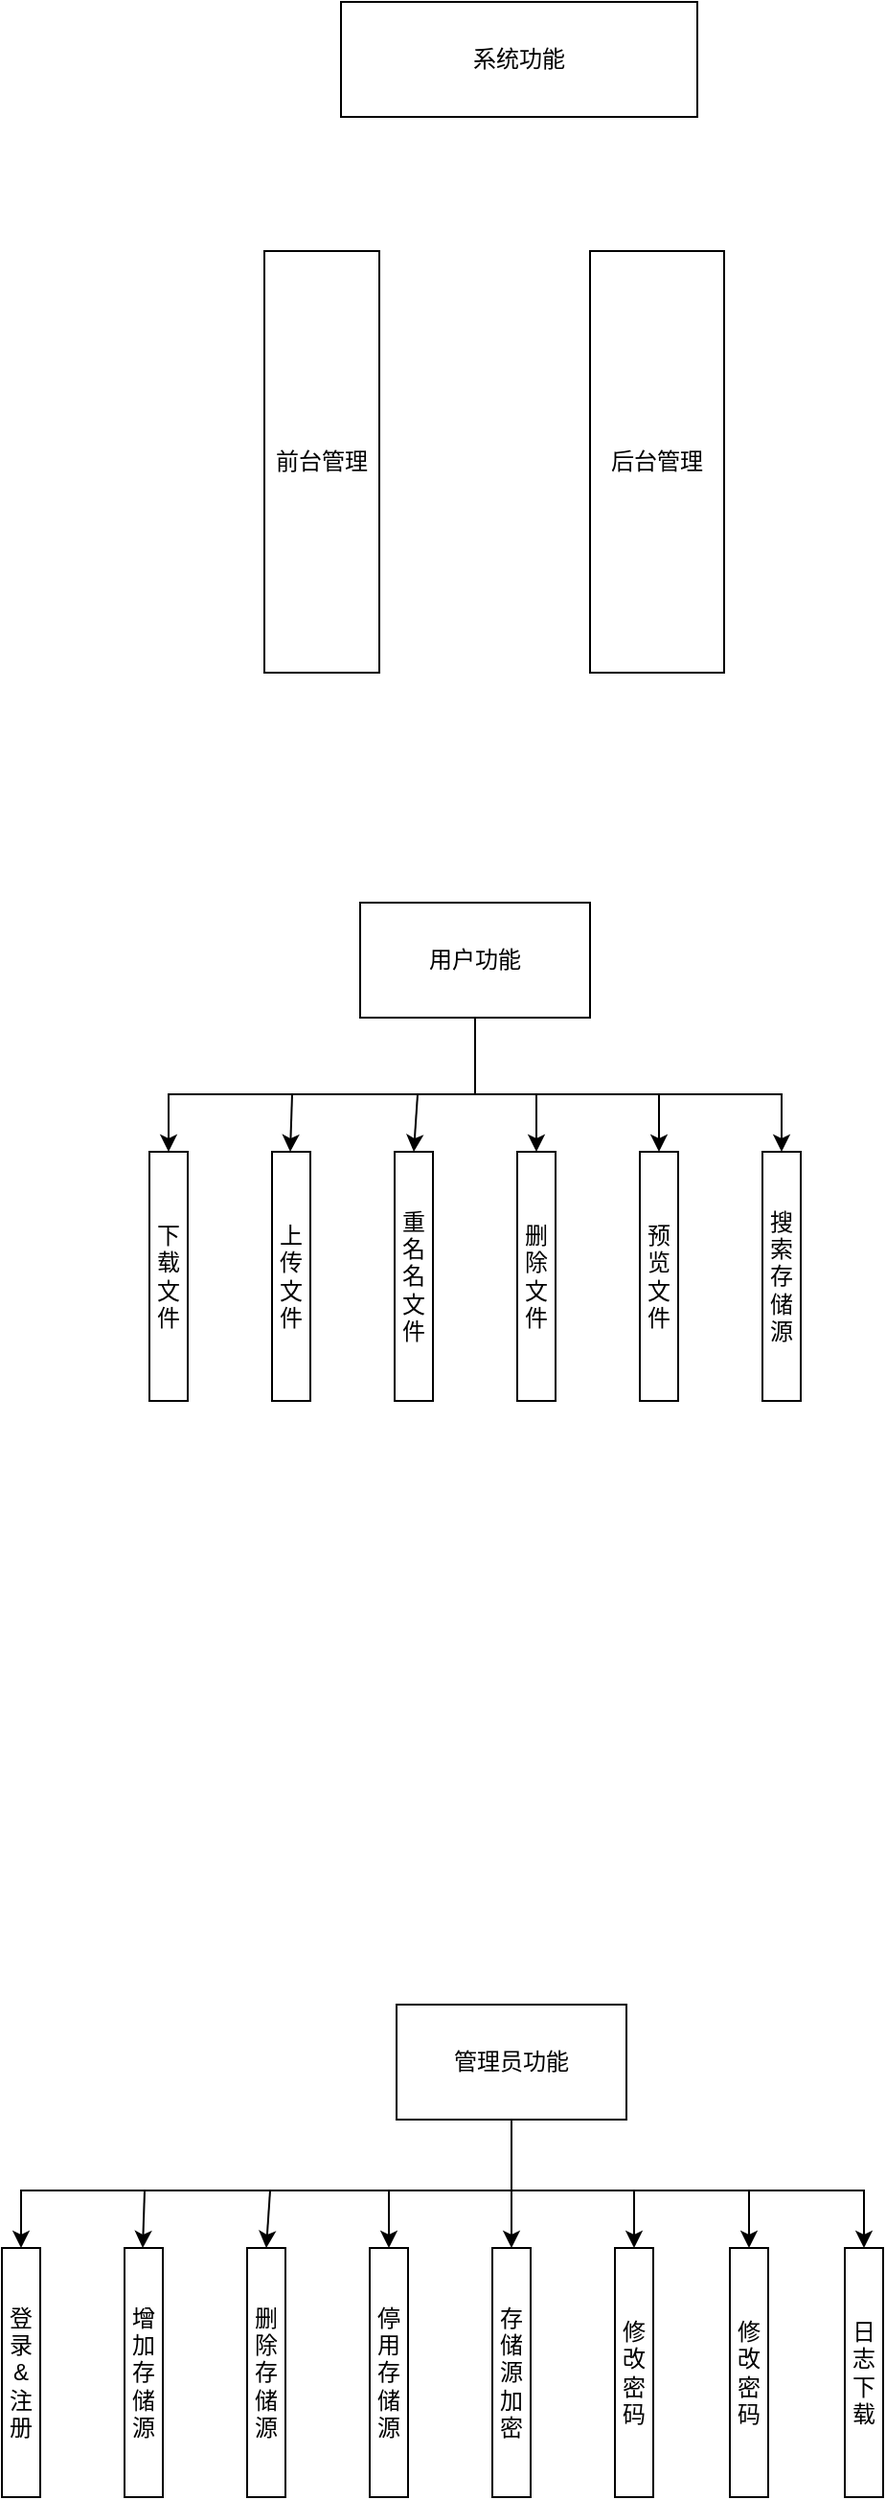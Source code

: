 <mxfile version="22.1.11" type="github">
  <diagram name="系统功能" id="VV4417I0wdI1PhkH-pq5">
    <mxGraphModel dx="1434" dy="818" grid="1" gridSize="10" guides="1" tooltips="1" connect="1" arrows="1" fold="1" page="1" pageScale="1" pageWidth="827" pageHeight="1169" math="0" shadow="0">
      <root>
        <mxCell id="0" />
        <mxCell id="1" parent="0" />
        <mxCell id="Yb6XYb1sn83ZiJOY77YM-1" value="系统功能" style="rounded=0;whiteSpace=wrap;html=1;" vertex="1" parent="1">
          <mxGeometry x="340" y="220" width="186" height="60" as="geometry" />
        </mxCell>
        <mxCell id="Yb6XYb1sn83ZiJOY77YM-2" value="前台管理" style="rounded=0;whiteSpace=wrap;html=1;" vertex="1" parent="1">
          <mxGeometry x="300" y="350" width="60" height="220" as="geometry" />
        </mxCell>
        <mxCell id="Yb6XYb1sn83ZiJOY77YM-4" value="后台管理" style="rounded=0;whiteSpace=wrap;html=1;verticalAlign=middle;" vertex="1" parent="1">
          <mxGeometry x="470" y="350" width="70" height="220" as="geometry" />
        </mxCell>
        <mxCell id="Yb6XYb1sn83ZiJOY77YM-5" value="用户功能" style="rounded=0;whiteSpace=wrap;html=1;" vertex="1" parent="1">
          <mxGeometry x="350" y="690" width="120" height="60" as="geometry" />
        </mxCell>
        <mxCell id="Yb6XYb1sn83ZiJOY77YM-6" value="下载文件" style="rounded=0;whiteSpace=wrap;html=1;" vertex="1" parent="1">
          <mxGeometry x="240" y="820" width="20" height="130" as="geometry" />
        </mxCell>
        <mxCell id="Yb6XYb1sn83ZiJOY77YM-8" value="上传文件" style="rounded=0;whiteSpace=wrap;html=1;" vertex="1" parent="1">
          <mxGeometry x="304" y="820" width="20" height="130" as="geometry" />
        </mxCell>
        <mxCell id="Yb6XYb1sn83ZiJOY77YM-9" value="重名名文件" style="rounded=0;whiteSpace=wrap;html=1;" vertex="1" parent="1">
          <mxGeometry x="368" y="820" width="20" height="130" as="geometry" />
        </mxCell>
        <mxCell id="Yb6XYb1sn83ZiJOY77YM-10" value="删除文件" style="rounded=0;whiteSpace=wrap;html=1;" vertex="1" parent="1">
          <mxGeometry x="432" y="820" width="20" height="130" as="geometry" />
        </mxCell>
        <mxCell id="Yb6XYb1sn83ZiJOY77YM-11" value="预览文件" style="rounded=0;whiteSpace=wrap;html=1;" vertex="1" parent="1">
          <mxGeometry x="496" y="820" width="20" height="130" as="geometry" />
        </mxCell>
        <mxCell id="Yb6XYb1sn83ZiJOY77YM-12" value="搜索存储源" style="rounded=0;whiteSpace=wrap;html=1;" vertex="1" parent="1">
          <mxGeometry x="560" y="820" width="20" height="130" as="geometry" />
        </mxCell>
        <mxCell id="Yb6XYb1sn83ZiJOY77YM-13" value="" style="endArrow=classic;html=1;rounded=0;entryX=0.5;entryY=0;entryDx=0;entryDy=0;" edge="1" parent="1" target="Yb6XYb1sn83ZiJOY77YM-6">
          <mxGeometry width="50" height="50" relative="1" as="geometry">
            <mxPoint x="410" y="750" as="sourcePoint" />
            <mxPoint x="250" y="810" as="targetPoint" />
            <Array as="points">
              <mxPoint x="410" y="790" />
              <mxPoint x="250" y="790" />
            </Array>
          </mxGeometry>
        </mxCell>
        <mxCell id="Yb6XYb1sn83ZiJOY77YM-15" value="" style="endArrow=classic;html=1;rounded=0;entryX=0.25;entryY=0;entryDx=0;entryDy=0;" edge="1" parent="1">
          <mxGeometry width="50" height="50" relative="1" as="geometry">
            <mxPoint x="314.5" y="790" as="sourcePoint" />
            <mxPoint x="313.5" y="820" as="targetPoint" />
          </mxGeometry>
        </mxCell>
        <mxCell id="Yb6XYb1sn83ZiJOY77YM-16" value="" style="endArrow=classic;html=1;rounded=0;entryX=0.5;entryY=0;entryDx=0;entryDy=0;" edge="1" parent="1" target="Yb6XYb1sn83ZiJOY77YM-9">
          <mxGeometry width="50" height="50" relative="1" as="geometry">
            <mxPoint x="380" y="790" as="sourcePoint" />
            <mxPoint x="309" y="820" as="targetPoint" />
          </mxGeometry>
        </mxCell>
        <mxCell id="Yb6XYb1sn83ZiJOY77YM-17" value="" style="endArrow=classic;html=1;rounded=0;entryX=0.5;entryY=0;entryDx=0;entryDy=0;entryPerimeter=0;" edge="1" parent="1" target="Yb6XYb1sn83ZiJOY77YM-12">
          <mxGeometry width="50" height="50" relative="1" as="geometry">
            <mxPoint x="410" y="790" as="sourcePoint" />
            <mxPoint x="590" y="790" as="targetPoint" />
            <Array as="points">
              <mxPoint x="570" y="790" />
              <mxPoint x="570" y="800" />
            </Array>
          </mxGeometry>
        </mxCell>
        <mxCell id="Yb6XYb1sn83ZiJOY77YM-18" value="" style="endArrow=classic;html=1;rounded=0;entryX=0.5;entryY=0;entryDx=0;entryDy=0;" edge="1" parent="1" target="Yb6XYb1sn83ZiJOY77YM-11">
          <mxGeometry width="50" height="50" relative="1" as="geometry">
            <mxPoint x="506" y="790" as="sourcePoint" />
            <mxPoint x="680" y="760" as="targetPoint" />
          </mxGeometry>
        </mxCell>
        <mxCell id="Yb6XYb1sn83ZiJOY77YM-19" value="" style="endArrow=classic;html=1;rounded=0;entryX=0.5;entryY=0;entryDx=0;entryDy=0;" edge="1" parent="1" target="Yb6XYb1sn83ZiJOY77YM-10">
          <mxGeometry width="50" height="50" relative="1" as="geometry">
            <mxPoint x="442" y="790" as="sourcePoint" />
            <mxPoint x="680" y="710" as="targetPoint" />
          </mxGeometry>
        </mxCell>
        <mxCell id="Yb6XYb1sn83ZiJOY77YM-22" value="管理员功能" style="rounded=0;whiteSpace=wrap;html=1;" vertex="1" parent="1">
          <mxGeometry x="369" y="1265" width="120" height="60" as="geometry" />
        </mxCell>
        <mxCell id="Yb6XYb1sn83ZiJOY77YM-23" value="登录&amp;amp;注册" style="rounded=0;whiteSpace=wrap;html=1;" vertex="1" parent="1">
          <mxGeometry x="163" y="1392" width="20" height="130" as="geometry" />
        </mxCell>
        <mxCell id="Yb6XYb1sn83ZiJOY77YM-24" value="增加存储源" style="rounded=0;whiteSpace=wrap;html=1;" vertex="1" parent="1">
          <mxGeometry x="227" y="1392" width="20" height="130" as="geometry" />
        </mxCell>
        <mxCell id="Yb6XYb1sn83ZiJOY77YM-25" value="删除存储源" style="rounded=0;whiteSpace=wrap;html=1;" vertex="1" parent="1">
          <mxGeometry x="291" y="1392" width="20" height="130" as="geometry" />
        </mxCell>
        <mxCell id="Yb6XYb1sn83ZiJOY77YM-26" value="停用存储源" style="rounded=0;whiteSpace=wrap;html=1;" vertex="1" parent="1">
          <mxGeometry x="355" y="1392" width="20" height="130" as="geometry" />
        </mxCell>
        <mxCell id="Yb6XYb1sn83ZiJOY77YM-27" value="存储源加密" style="rounded=0;whiteSpace=wrap;html=1;" vertex="1" parent="1">
          <mxGeometry x="419" y="1392" width="20" height="130" as="geometry" />
        </mxCell>
        <mxCell id="Yb6XYb1sn83ZiJOY77YM-28" value="修改密码" style="rounded=0;whiteSpace=wrap;html=1;" vertex="1" parent="1">
          <mxGeometry x="483" y="1392" width="20" height="130" as="geometry" />
        </mxCell>
        <mxCell id="Yb6XYb1sn83ZiJOY77YM-29" value="" style="endArrow=classic;html=1;rounded=0;entryX=0.5;entryY=0;entryDx=0;entryDy=0;exitX=0.5;exitY=1;exitDx=0;exitDy=0;" edge="1" target="Yb6XYb1sn83ZiJOY77YM-23" parent="1" source="Yb6XYb1sn83ZiJOY77YM-22">
          <mxGeometry width="50" height="50" relative="1" as="geometry">
            <mxPoint x="333" y="1322" as="sourcePoint" />
            <mxPoint x="173" y="1382" as="targetPoint" />
            <Array as="points">
              <mxPoint x="429" y="1362" />
              <mxPoint x="333" y="1362" />
              <mxPoint x="173" y="1362" />
            </Array>
          </mxGeometry>
        </mxCell>
        <mxCell id="Yb6XYb1sn83ZiJOY77YM-30" value="" style="endArrow=classic;html=1;rounded=0;entryX=0.25;entryY=0;entryDx=0;entryDy=0;" edge="1" parent="1">
          <mxGeometry width="50" height="50" relative="1" as="geometry">
            <mxPoint x="237.5" y="1362" as="sourcePoint" />
            <mxPoint x="236.5" y="1392" as="targetPoint" />
          </mxGeometry>
        </mxCell>
        <mxCell id="Yb6XYb1sn83ZiJOY77YM-31" value="" style="endArrow=classic;html=1;rounded=0;entryX=0.5;entryY=0;entryDx=0;entryDy=0;" edge="1" target="Yb6XYb1sn83ZiJOY77YM-25" parent="1">
          <mxGeometry width="50" height="50" relative="1" as="geometry">
            <mxPoint x="303" y="1362" as="sourcePoint" />
            <mxPoint x="232" y="1392" as="targetPoint" />
          </mxGeometry>
        </mxCell>
        <mxCell id="Yb6XYb1sn83ZiJOY77YM-32" value="" style="endArrow=classic;html=1;rounded=0;entryX=0.5;entryY=0;entryDx=0;entryDy=0;entryPerimeter=0;" edge="1" target="Yb6XYb1sn83ZiJOY77YM-28" parent="1">
          <mxGeometry width="50" height="50" relative="1" as="geometry">
            <mxPoint x="333" y="1362" as="sourcePoint" />
            <mxPoint x="513" y="1362" as="targetPoint" />
            <Array as="points">
              <mxPoint x="493" y="1362" />
              <mxPoint x="493" y="1372" />
            </Array>
          </mxGeometry>
        </mxCell>
        <mxCell id="Yb6XYb1sn83ZiJOY77YM-33" value="" style="endArrow=classic;html=1;rounded=0;entryX=0.5;entryY=0;entryDx=0;entryDy=0;" edge="1" target="Yb6XYb1sn83ZiJOY77YM-27" parent="1">
          <mxGeometry width="50" height="50" relative="1" as="geometry">
            <mxPoint x="429" y="1362" as="sourcePoint" />
            <mxPoint x="603" y="1332" as="targetPoint" />
          </mxGeometry>
        </mxCell>
        <mxCell id="Yb6XYb1sn83ZiJOY77YM-34" value="" style="endArrow=classic;html=1;rounded=0;entryX=0.5;entryY=0;entryDx=0;entryDy=0;" edge="1" target="Yb6XYb1sn83ZiJOY77YM-26" parent="1">
          <mxGeometry width="50" height="50" relative="1" as="geometry">
            <mxPoint x="365" y="1362" as="sourcePoint" />
            <mxPoint x="603" y="1282" as="targetPoint" />
          </mxGeometry>
        </mxCell>
        <mxCell id="Yb6XYb1sn83ZiJOY77YM-35" value="修改密码" style="rounded=0;whiteSpace=wrap;html=1;" vertex="1" parent="1">
          <mxGeometry x="543" y="1392" width="20" height="130" as="geometry" />
        </mxCell>
        <mxCell id="Yb6XYb1sn83ZiJOY77YM-36" value="日志下载" style="rounded=0;whiteSpace=wrap;html=1;" vertex="1" parent="1">
          <mxGeometry x="603" y="1392" width="20" height="130" as="geometry" />
        </mxCell>
        <mxCell id="Yb6XYb1sn83ZiJOY77YM-37" value="" style="endArrow=classic;html=1;rounded=0;entryX=0.5;entryY=0;entryDx=0;entryDy=0;" edge="1" parent="1" target="Yb6XYb1sn83ZiJOY77YM-36">
          <mxGeometry width="50" height="50" relative="1" as="geometry">
            <mxPoint x="493" y="1362" as="sourcePoint" />
            <mxPoint x="653" y="1282" as="targetPoint" />
            <Array as="points">
              <mxPoint x="613" y="1362" />
            </Array>
          </mxGeometry>
        </mxCell>
        <mxCell id="Yb6XYb1sn83ZiJOY77YM-39" value="" style="endArrow=classic;html=1;rounded=0;entryX=0.5;entryY=0;entryDx=0;entryDy=0;" edge="1" parent="1" target="Yb6XYb1sn83ZiJOY77YM-35">
          <mxGeometry width="50" height="50" relative="1" as="geometry">
            <mxPoint x="553" y="1362" as="sourcePoint" />
            <mxPoint x="453" y="1402" as="targetPoint" />
          </mxGeometry>
        </mxCell>
      </root>
    </mxGraphModel>
  </diagram>
</mxfile>
